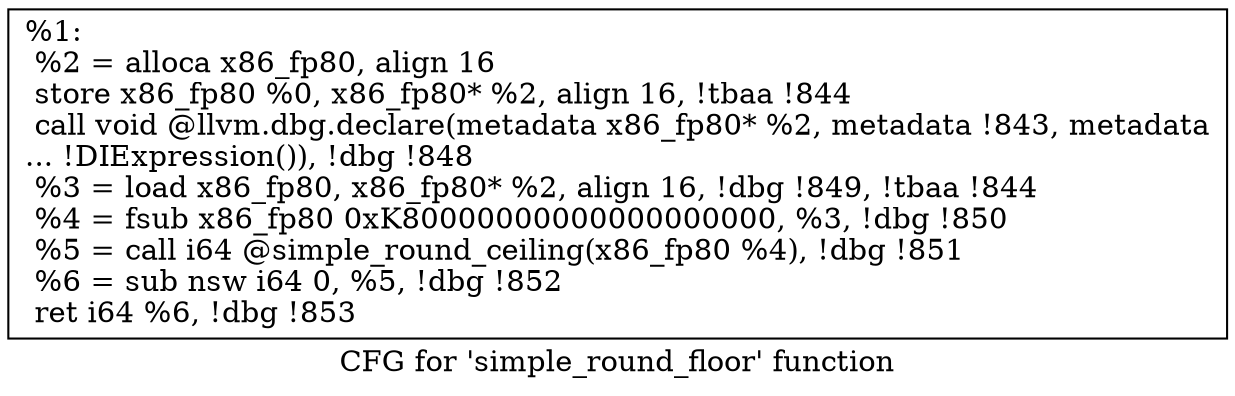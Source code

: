 digraph "CFG for 'simple_round_floor' function" {
	label="CFG for 'simple_round_floor' function";

	Node0xac19b0 [shape=record,label="{%1:\l  %2 = alloca x86_fp80, align 16\l  store x86_fp80 %0, x86_fp80* %2, align 16, !tbaa !844\l  call void @llvm.dbg.declare(metadata x86_fp80* %2, metadata !843, metadata\l... !DIExpression()), !dbg !848\l  %3 = load x86_fp80, x86_fp80* %2, align 16, !dbg !849, !tbaa !844\l  %4 = fsub x86_fp80 0xK80000000000000000000, %3, !dbg !850\l  %5 = call i64 @simple_round_ceiling(x86_fp80 %4), !dbg !851\l  %6 = sub nsw i64 0, %5, !dbg !852\l  ret i64 %6, !dbg !853\l}"];
}
